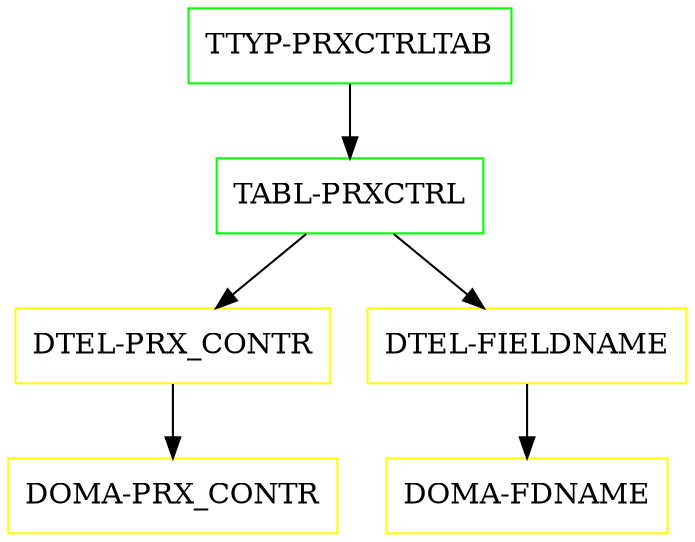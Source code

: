 digraph G {
  "TTYP-PRXCTRLTAB" [shape=box,color=green];
  "TABL-PRXCTRL" [shape=box,color=green,URL="./TABL_PRXCTRL.html"];
  "DTEL-PRX_CONTR" [shape=box,color=yellow,URL="./DTEL_PRX_CONTR.html"];
  "DOMA-PRX_CONTR" [shape=box,color=yellow,URL="./DOMA_PRX_CONTR.html"];
  "DTEL-FIELDNAME" [shape=box,color=yellow,URL="./DTEL_FIELDNAME.html"];
  "DOMA-FDNAME" [shape=box,color=yellow,URL="./DOMA_FDNAME.html"];
  "TTYP-PRXCTRLTAB" -> "TABL-PRXCTRL";
  "TABL-PRXCTRL" -> "DTEL-FIELDNAME";
  "TABL-PRXCTRL" -> "DTEL-PRX_CONTR";
  "DTEL-PRX_CONTR" -> "DOMA-PRX_CONTR";
  "DTEL-FIELDNAME" -> "DOMA-FDNAME";
}
